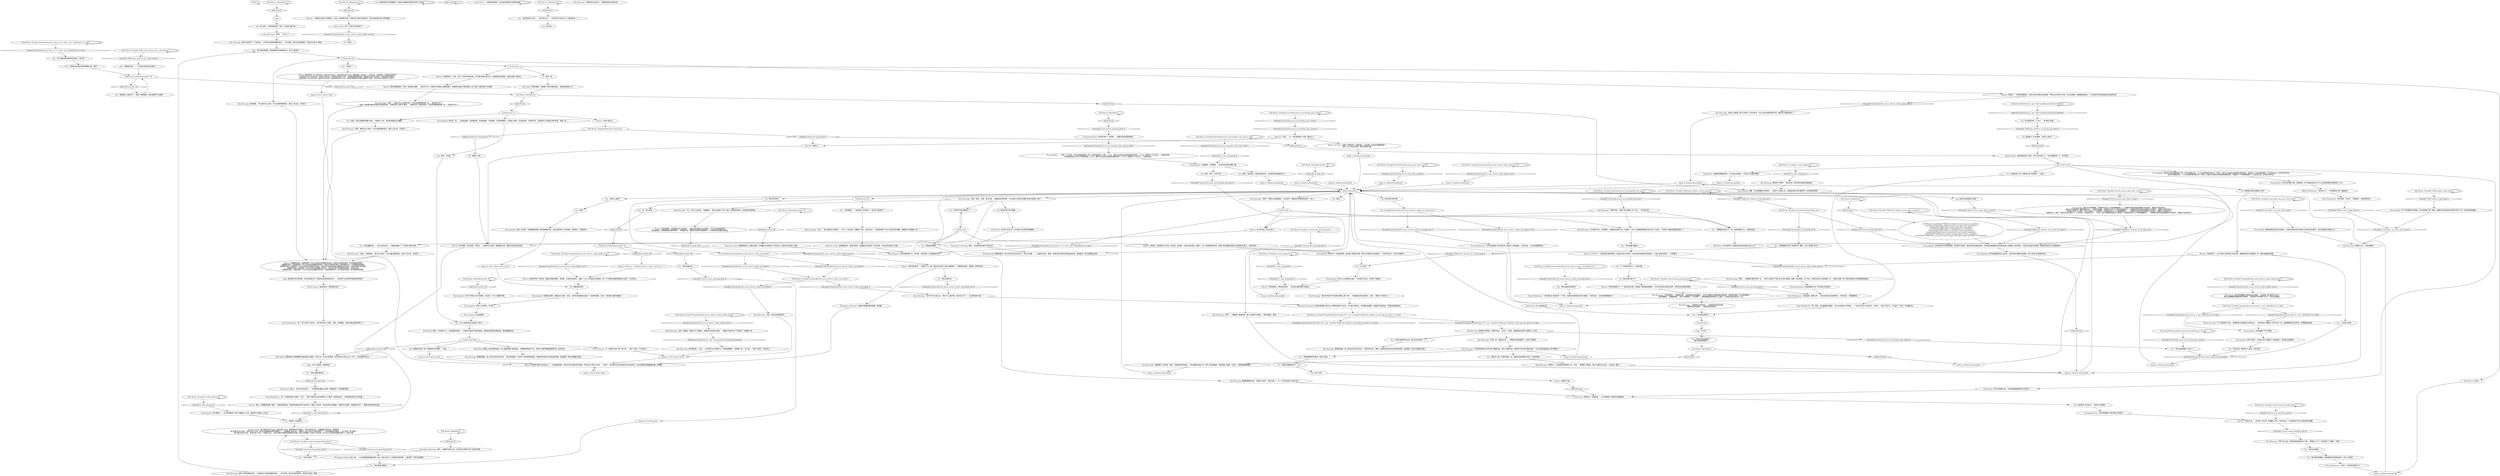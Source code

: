 # BOARDWALK / FELD MURAL
# 1. Observe the mural.
#2. Shivers White Check to see stairs, which then allows you to use the ladder to get to the roof.
# ==================================================
digraph G {
	  0 [label="START"];
	  1 [label="input"];
	  2 [label="Kim Kitsuragi: “某种工业废墟？我不认得这个公司的名字。R&D以前代表研究和开发…看起来已经废弃很久了。”"];
	  3 [label="Shivers: 虽然你*确定*自己成功了，一切还是很安静。没有冰冷的手拂过你的前额，芦苇丛也不再沙沙作响——风停了。你只能听见远处海浪拍打岸边的声音。站在你面前的废墟就像坟墓一样静谧。"];
	  4 [label="first failure hub"];
	  5 [label="Feld Mural: IsKimHere()"];
	  6 [label="IsKimHere()", shape=diamond];
	  7 [label="!(IsKimHere())", shape=diamond];
	  8 [label="You: 这么说吧：“我觉得她就在*下面*。在这栋大厦下面。”"];
	  9 [label="Feld Mural: Variable[\"boardwalk.feld_mural_main_hub_reached\"]"];
	  10 [label="Variable[\"boardwalk.feld_mural_main_hub_reached\"]", shape=diamond];
	  11 [label="!(Variable[\"boardwalk.feld_mural_main_hub_reached\"])", shape=diamond];
	  12 [label="Kim Kitsuragi: “好吧……”警督看了看海岸线，朝小木屋的方向看去。“等你准备好，警官。”"];
	  13 [label="Encyclopedia: 让我看看，让我看看……在你的知识索引里翻了翻……"];
	  14 [label="You: 这是不是说她就在*这里*？"];
	  15 [label="Jump to: [feldmuralmainhub]"];
	  16 [label="Feld Mural: 你看到昔日光辉耀眼的光景高耸在你面前。多年之后，标志已经脱落，但你仍然可以辨认出几个大字：“菲尔德电气R&D。”"];
	  17 [label="Feld Mural: 你想看清里面的情况，不过这边没有窗户。只有风儿冷漠的呼啸声。"];
	  18 [label="You: 她可能在*任何地方*，我该怎么找到她？"];
	  19 [label="Jump to: [feldmuralmainhub]"];
	  20 [label="Feld Mural: 昔日光辉耀眼的光景高耸在你面前，上面写着“菲尔德电气R&D”。\n昔日光鲜耀眼的壁画高耸在你面前，上面写着“菲尔德电气R&D：明日近在眼前。”"];
	  21 [label="Shivers: 为了什么？一首在微风中飘荡的歌？还是远处孩子的笑声？你走在城市街道和荒芜海岸上，它唯一能告诉你的——只有寒冷。"];
	  22 [label="Kim Kitsuragi: “当然，黑魔法。最强大的一类魔法。如果我们真有那么绝望——我建议不如弄点铲子开挖吧？”他微微一笑。"];
	  23 [label="Shivers: 为了什么？神明？神明非常、非常安静。太过安静。就连风好像都疲倦了…\n诚实一点。你正在祈祷。其实也没那么糟。"];
	  24 [label="You: 是的，海风同志。我会找到他们的。纯真革命和纯真康米主义！"];
	  25 [label="You: 好吧。不急着。"];
	  26 [label="You: 但是？"];
	  27 [label="Feld Mural: IsHourBetween(8, 19)"];
	  28 [label="IsHourBetween(8, 19)", shape=diamond];
	  29 [label="!(IsHourBetween(8, 19))", shape=diamond];
	  30 [label="Feld Mural: Variable[\"church.soona_greeting_done\"]"];
	  31 [label="Variable[\"church.soona_greeting_done\"]", shape=diamond];
	  32 [label="!(Variable[\"church.soona_greeting_done\"])", shape=diamond];
	  33 [label="Trant Heidelstam: “问问风或者是‘风中轻语’是一首瓦萨人的摇篮曲，”他评论到。“也许这样能帮到你？”"];
	  34 [label="Feld Mural: Variable[\"boardwalk.feld_mural_shivers_white_succeeded_two\"]"];
	  35 [label="Variable[\"boardwalk.feld_mural_shivers_white_succeeded_two\"]", shape=diamond];
	  36 [label="!(Variable[\"boardwalk.feld_mural_shivers_white_succeeded_two\"])", shape=diamond];
	  37 [label="Kim Kitsuragi: 他停下来考虑了一下你的话。“*问问风*听起来很像在表达——你不知道。我们应该继续搜寻。甚至可以孤注一掷些…”"];
	  38 [label="Untitled hub"];
	  39 [label="Kim Kitsuragi: “没错，”他耸耸肩。“我们怎么进去？门在大厦坍塌的那边…基本上可以说，已经没了。”"];
	  40 [label="Kim Kitsuragi: “很好，很好，没错。寒冷咒语…”他看起来有些怀疑。“所以基本上是你的*宿醉*告诉你说她在下面？”"];
	  41 [label="You: 为什么我感觉自己知道这个地方？"];
	  42 [label="Encyclopedia: 我们有，呃……无线电品牌，无线电犯罪，无线电喜剧，无线电剧，无线电物理学，无线电心理学，无线电丑闻，无线电节目，还有更多介于两者之间的东西，但是，呃……"];
	  43 [label="You: “我就是这种人？一个无用无线电豆知识源泉？”"];
	  44 [label="Encyclopedia: 陆地尽头？你和莉莉恩一起去看了那里的风景。露比不在废弃的无线电塔上，不在芦苇丛中，也不在木板道下。"];
	  45 [label="Jump to: [You: \"Where does it go?\"]"];
	  46 [label="Jump to: [feldmuralmainhub]"];
	  47 [label="You: “风没有让我等。”"];
	  48 [label="You: “谁说的？”"];
	  49 [label="You: “我在施展*黑魔法*。”"];
	  50 [label="Logic: 好主意！"];
	  51 [label="You: 出什么事了…"];
	  52 [label="Kim Kitsuragi: “我看不像。”他停下来仔细看了你一会儿。“也可能不是。”"];
	  53 [label="Encyclopedia: 还是一无所获。你的脑袋里装满了晦涩难懂的事实，但在这里没有一件有用的。别再闹了，赶紧走吧。"];
	  54 [label="Encyclopedia: 没有什么有用的。对不起。"];
	  55 [label="Shivers: 突然间，你周围的分子发出一声叹息，移动着，从高压流向低压。就像一个女人排空肺部的声音。她用气息包裹着你面前正在坍塌的石盒子，流淌在其中……"];
	  56 [label="You: “双胞胎确实听到了这里传来广播声，所以*有事情*发生了……”"];
	  57 [label="Feld Mural: CancelTask(\"TASK.find_children_of_the_big_sea_cancelled\");
CancelTask(\"TASK.find_children_of_the_sea_first_step_cancelled\");
CancelTask(\"TASK.talk_to_twins_with_kim_cancelled\");
CancelTask(\"TASK.talk_to_speedfreaks_fm_cancelled\");
CancelTask(\"TASK.return_to_ask_kids_where_cancelled\");
CancelTask(\"TASK.return_to_mural_for_new_check_cancelled\");
CancelTask(\"TASK.talk_to_washer_woman_about_radio_cancelled\");
CancelTask(\"TASK.talk_to_washer_woman_again_with_kim_radio_cancelled\")--[[ Variable[ ]]"];
	  58 [label="Kim Kitsuragi: 「看来明日没有到来。」他竖起短夹克的衣领。\n「看来明日没有到来。」他竖起夹克的衣领。"];
	  59 [label="Feld Mural: Variable[\"church.soona_greeting_done\"]"];
	  60 [label="Variable[\"church.soona_greeting_done\"]", shape=diamond];
	  61 [label="!(Variable[\"church.soona_greeting_done\"])", shape=diamond];
	  62 [label="Jump to: [first failure hub]"];
	  63 [label="Feld Mural: Variable[\"coast.morell_greeting_done\"]"];
	  64 [label="Variable[\"coast.morell_greeting_done\"]", shape=diamond];
	  65 [label="!(Variable[\"coast.morell_greeting_done\"])", shape=diamond];
	  66 [label="Kim Kitsuragi: 警督看着颤抖的你，突然担心起来。“我们该走了。在一个地方站得太久会变冷的。”"];
	  67 [label="Shivers: 穿过坍塌的屋顶，流向一段混凝土楼梯——前往地下室，扫清灰扑扑楼梯上遗留的脚印。接着是木板道下面的海滩，进入风洞…最后变成一阵耳语。"];
	  68 [label="Jump to: [feldmuralmainhub]"];
	  69 [label="Shivers: 一阵微风从你身上吹拂而过，宛如一声安静的叹息。凉爽的空气越过你的身体。它把大海的盐分带入你的肺部。"];
	  70 [label="Kim Kitsuragi: “警官？”警督认真地看着你。“你还好吗？看起来你好像突然走神了一会儿。”"];
	  71 [label="You: 利用你的知识来搞懂是什么原因让双胞胎在脑海中听到了无线电。"];
	  72 [label="You: Variable[\"boardwalk.mural_encycloedia_pass_check\"]"];
	  73 [label="Variable[\"boardwalk.mural_encycloedia_pass_check\"]", shape=diamond];
	  74 [label="!(Variable[\"boardwalk.mural_encycloedia_pass_check\"])", shape=diamond];
	  75 [label="You: “可以晚点再查吗？”"];
	  76 [label="Jump to: [Untitled hub]"];
	  77 [label="Conceptualization: 也许是很谨慎？她可能在寻找庇护…"];
	  78 [label="Shivers: 能有多难？有人告诉过你，她在村子的北边，而且这地方是个半岛。看看周围。西边有人，正在说话。会是谁呢，你竖起耳朵想到？\n能有多难？有人告诉过你，她在村子的北边，而且这地方是个半岛。西边是神秘动物学家，帮助他们也许可以给你一个摸清地形的理由。\n能有多难？有人告诉过你，她在村子的北边，而且这地方是个半岛。你在检查陷阱的时候已经摸清了这里。所以你已经*知道*这个地方了。"];
	  79 [label="Feld Mural: IsKimHere()"];
	  80 [label="IsKimHere()", shape=diamond];
	  81 [label="!(IsKimHere())", shape=diamond];
	  82 [label="Feld Mural: IsHourBetween(8, 19)"];
	  83 [label="IsHourBetween(8, 19)", shape=diamond];
	  84 [label="!(IsHourBetween(8, 19))", shape=diamond];
	  85 [label="Kim Kitsuragi: 他停下来思考着你的话。“*问瑞瓦肖*听起来很像在表达——你不知道。我们应该继续搜寻。甚至可以孤注一掷些…”"];
	  86 [label="Trant Heidelstam: “阅读血迹，献祭公鸡——现在在瑞瓦肖还是很常见，”他评论到。“希望能帮你。”"];
	  87 [label="Kim Kitsuragi: “总之——我们就按老方法来吧：一个区一个区的来。走遍整个半岛，询问当地人，先去那些我们*可以*进去的地方看看。就像在村子里做的一样。”"];
	  88 [label="Kim Kitsuragi: “我们*怎么做*？我真的希望她就在村子里…”警督叹了口气，然后稳定了下情绪：“好吧。”"];
	  89 [label="Conceptualization: 或者是精神上的？她可能在寻找庇护…"];
	  90 [label="Shivers: 走过海岸，旧木板道，芦苇丛……你随时可以回来，继续跟风对话。看看它会把你带向何处。"];
	  91 [label="Shivers: 风匆匆离去，把你留在原地——菲尔德大厦的腐烂木板道上。"];
	  92 [label="Untitled hub (11)"];
	  93 [label="Kim Kitsuragi: 警督清了清嗓子。“我们走吧。我觉得没必要在这傻站着。”"];
	  94 [label="Feld Mural: Variable[\"boardwalk.mural_encyclopedia_ulan_said_in_fail\"]"];
	  95 [label="Variable[\"boardwalk.mural_encyclopedia_ulan_said_in_fail\"]", shape=diamond];
	  96 [label="!(Variable[\"boardwalk.mural_encyclopedia_ulan_said_in_fail\"])", shape=diamond];
	  97 [label="Feld Mural: Variable[\"tc.feld_electrical\"]"];
	  98 [label="Variable[\"tc.feld_electrical\"]", shape=diamond];
	  99 [label="!(Variable[\"tc.feld_electrical\"])", shape=diamond];
	  100 [label="Savoir Faire: 一场冒险等待着你！地点就在被风吹过的城市海岸。"];
	  101 [label="Endurance: 穿厚实点，武装起来——这次的搜查一定是阴冷而潮湿的。"];
	  102 [label="Jump to: [feldmuralmainhub]"];
	  103 [label="Feld Mural: 它没有。"];
	  104 [label="You: “明日近在眼前…”"];
	  105 [label="Kim Kitsuragi: “她*可能*在村子北边，这地方是个半岛。我想西边应该住着人，我们应该去问问…”他看着自己的右边，竖起耳朵。\n“她*可能*在村子北边，这地方是个半岛。我们已经跟神秘动物学家聊过了…”他看着自己的右边。“跟他们一起工作也许为我们提供了一个到处搜查的好理由——给了我们一些*结构*…”\n“她*可能*在村子北边，这地方是个半岛。”他看向北边。“在进行野外*神秘动物狩猎*的时候，我们已经搜查了大部分户外区域，所以至少对这里的地理还是有了一定的了解。”"];
	  106 [label="Kim Kitsuragi: 他耸耸肩。“所以我们怎么进去？门在大厦坍塌的那边…基本上可以说，已经没了。”"];
	  107 [label="You: “我只是在想事情，我想事情的时候就是这样。没什么奇怪的。”"];
	  108 [label="Kim Kitsuragi: 他环顾四周。“比如——也许我们可以弄把铲子，然后挖掘看看？”他微微一笑。“别介意——想开个玩笑，不过失败了。”"];
	  109 [label="Esprit de Corps: 曷城警督站在一面镜子面前，修理着自己的橙色飞行员夹克。你应该问问他这个问题。"];
	  110 [label="Feld Mural: IsKimHere()"];
	  111 [label="IsKimHere()", shape=diamond];
	  112 [label="!(IsKimHere())", shape=diamond];
	  113 [label="Encyclopedia: 你对ULAN频率知之甚少，只知道它们存在。也许吧？很难说。"];
	  114 [label="Encyclopedia: 你知道露比*不在*那里。"];
	  115 [label="Jump to: [feldmuralmainhub]"];
	  116 [label="Feld Mural: IsHourBetween(8, 19)"];
	  117 [label="IsHourBetween(8, 19)", shape=diamond];
	  118 [label="!(IsHourBetween(8, 19))", shape=diamond];
	  119 [label="You: “我只是在想事情，我想事情的时候就是这样。没什么奇怪的。”"];
	  120 [label="Feld Mural: IsKimHere()"];
	  121 [label="IsKimHere()", shape=diamond];
	  122 [label="!(IsKimHere())", shape=diamond];
	  123 [label="Kim Kitsuragi: “因为我*希望*你不是真打算爬上那个梯子…”他指着标志旁边的梯子，说到：“那样太*不安全*了。”"];
	  124 [label="You: [离开。]"];
	  125 [label="Feld Mural: Variable[\"boardwalk.feld_mural_shivers_white_failed_once\"]"];
	  126 [label="Variable[\"boardwalk.feld_mural_shivers_white_failed_once\"]", shape=diamond];
	  127 [label="!(Variable[\"boardwalk.feld_mural_shivers_white_failed_once\"])", shape=diamond];
	  128 [label="You: 朝你的双手哈气取暖。"];
	  129 [label="You: “我把这个叫做直觉。”"];
	  130 [label="Inland Empire: 风中好像有着什么。有时候，前进的唯一办法就是先失败。"];
	  131 [label="Jump to: [feldmuralmainhub]"];
	  132 [label="Feld Mural: IsKimHere()"];
	  133 [label="IsKimHere()", shape=diamond];
	  134 [label="!(IsKimHere())", shape=diamond];
	  135 [label="You: 什么东西？"];
	  136 [label="Feld Mural: Variable[\"coast.idiot_teq_story_end_reach\"]"];
	  137 [label="Variable[\"coast.idiot_teq_story_end_reach\"]", shape=diamond];
	  138 [label="!(Variable[\"coast.idiot_teq_story_end_reach\"])", shape=diamond];
	  139 [label="Feld Mural: Variable[\"church.church_open_door_w_key\"]"];
	  140 [label="Variable[\"church.church_open_door_w_key\"]", shape=diamond];
	  141 [label="!(Variable[\"church.church_open_door_w_key\"])", shape=diamond];
	  142 [label="Encyclopedia: 如果她在海岸，她就会在*这里*。而且，这附近的双胞胎也发生了一些奇怪的事。又是一个被你纳入囊中的事实！"];
	  143 [label="Feld Mural: 文字在你面前升起，古老的纸箱被海岸的空气弄湿了。"];
	  144 [label="You: （转向警督。）“她可能在*任何地方*，我们怎么找到她？”"];
	  145 [label="You: “标志旁边有个梯子。”（用手指过去。）“也许我们可以爬上去？从屋顶进去？”"];
	  146 [label="Kim Kitsuragi: “也许我们可以，你知道的…”顺着他手指的方向，你看到一个男人正指着那栋建筑对自己的儿子说话。“问问那个指着这栋建筑的男人？”"];
	  147 [label="You: “我想我需要和村里的一些孩子谈谈。”"];
	  148 [label="You: “现在这是调查的一部分了。”"];
	  149 [label="Feld Mural: Variable[\"boardwalk.mural_encycloedia_pass_check\"]"];
	  150 [label="Variable[\"boardwalk.mural_encycloedia_pass_check\"]", shape=diamond];
	  151 [label="!(Variable[\"boardwalk.mural_encycloedia_pass_check\"])", shape=diamond];
	  152 [label="Encyclopedia: 你对无线电很了解。足够知道：你不知道这些孩子为什么会在脑海里听到狂飙怪人.FM。"];
	  153 [label="You: 所以我是对的！ULAN——她*就在*这里!"];
	  154 [label="Esprit de Corps: 曷城警督站在一面镜子面前，修理着自己的黑色飞行员夹克。你应该问问他这个问题。"];
	  155 [label="Jump to: [first failure hub]"];
	  156 [label="Jump to: [feldmuralmainhub]"];
	  157 [label="Logic: 为什么单挑这一栋建筑呢？"];
	  158 [label="Perception (Sight): 很久以前，一个标语曾经跟线圈纠缠在一起。现在只剩下几个脱落字母的阴影。上面写着：‘明日近在眼前’。"];
	  159 [label="Perception (Hearing): 确实。从警督手指的方向，你听到似乎是两个男人争执的声音。"];
	  160 [label="Kim Kitsuragi: “什么？我什么也没说。”他看着你。“我们在这做什么呢？我们一直回到这里来，你的表现也很奇怪。”"];
	  161 [label="You: “是的。我可以跟我的宿醉*说话*，字面意义上的。情况真的就有这么糟糕。”"];
	  162 [label="You: “那我就什么都没有了。我是个狗屎警探。我应该爬回下水道里。”"];
	  163 [label="Mikael Heidelstam: “他在说什么？”小男孩看向父亲，皱着眉头。"];
	  164 [label="Encyclopedia: 这样的知识不仅晦涩难懂，而且是不可知的。像这种危险的理论事实，很可能受到联盟的《统治条款》第十四章第7C款的保护。专家也许能自己弄清楚，但像你这样的门外汉就别想了。"];
	  165 [label="Untitled hub"];
	  166 [label="Kim Kitsuragi: 警督耸耸肩，身上的尼龙夹克也在抖动。“我也不知道……。这是你的决定，警探。如果你现在放弃无线电这条线索，就准备好一辈子后悔着过活吧。”"];
	  167 [label="Shivers: 然后是教堂。你看着高耸入云的钟楼——藏在这里好像有点太显眼了，不过也许她很鲁莽呢？\n然后是教堂。你看着直插云霄的钟楼——你看着东边，想起自己好像已经搜查过了，但是没有找到露比的踪迹。"];
	  168 [label="Untitled hub (03)"];
	  169 [label="Kim Kitsuragi: “当然。我们应该继续搜寻。”"];
	  170 [label="Feld Mural: Variable[\"boardwalk.feld_mural_shivers_white_failed_once\"]"];
	  171 [label="Variable[\"boardwalk.feld_mural_shivers_white_failed_once\"]", shape=diamond];
	  172 [label="!(Variable[\"boardwalk.feld_mural_shivers_white_failed_once\"])", shape=diamond];
	  173 [label="Perception (Hearing): 你面前的废墟安静的就像一座坟墓。"];
	  174 [label="You: 摆脱这种感觉。"];
	  175 [label="You: 它是通向哪里的？"];
	  176 [label="You: “风告诉我的。”"];
	  177 [label="Kim Kitsuragi: “然后是教堂。”他看着钟楼。“如果我是凶杀案嫌疑人，肯定不会藏在这里最显眼的建筑里，但是谁知道呢？也许她很鲁莽…”\n“然后是教堂。”他看着钟楼。“我们已经搜查过，可以排除了。我知道看起来好像没什么进展，不过排除也是向前迈了一步。”"];
	  178 [label="Inland Empire: 就好像是其他人说的。在你之外的某个人。在你周围的某个人。但不是你。"];
	  179 [label="Feld Mural: 早已废弃的工业建筑沉默无语地耸立在你上空。"];
	  180 [label="Kim Kitsuragi: “好吧。那，我相信以后……”警督的话音慢慢停下。他捏了捏鼻梁。"];
	  181 [label="You: “你只是想调到你最喜欢的电台，是不是？”"];
	  182 [label="IsHardcoreModeActive()  and  WasGameBeatenInHardcoreMode()"];
	  183 [label="IsHardcoreModeActive()  and  WasGameBeatenInHardcoreMode()", shape=diamond];
	  184 [label="!(IsHardcoreModeActive()  and  WasGameBeatenInHardcoreMode())", shape=diamond];
	  185 [label="Kim Kitsuragi: “万一她真的在地下呢？别介意——想开个玩笑，不过失败了。”"];
	  186 [label="You: “我在试着询问瑞瓦肖”"];
	  187 [label="Jump to: [Shivers: \"Suddenly there's a sigh, carried on...\"]"];
	  188 [label="Feld Mural: 风儿在窃窃私语。"];
	  189 [label="Shivers: 倾听风的声音——但是听*什么*呢？露比的口哨声？篝火的噼啪声？一些飘忽的低语，或者是一声狗的吠叫…"];
	  190 [label="Feld Mural: Variable[\"boardwalk.feld_mural_shivers_white_failed_twice\"]"];
	  191 [label="Variable[\"boardwalk.feld_mural_shivers_white_failed_twice\"]", shape=diamond];
	  192 [label="!(Variable[\"boardwalk.feld_mural_shivers_white_failed_twice\"])", shape=diamond];
	  193 [label="Untitled hub (02)"];
	  194 [label="You: “她有可能在里面吗？”\n“露比可能在里面吗？”"];
	  195 [label="Jump to: [feldmuralmainhub]"];
	  196 [label="Shivers: 孩子的自由，孩子的正义。"];
	  197 [label="You: “风告诉我，要和孩子们说话。我们走吧。”"];
	  198 [label="Feld Mural: Variable[\"TASK.meet_lilienne_for_a_date_done\"]"];
	  199 [label="Variable[\"TASK.meet_lilienne_for_a_date_done\"]", shape=diamond];
	  200 [label="!(Variable[\"TASK.meet_lilienne_for_a_date_done\"])", shape=diamond];
	  201 [label="Kim Kitsuragi: “没错……但我们怎么才能进去呢？门在这栋楼倒塌的那一边……基本进不去了。”\n“没错。而且露比确实有使用无线电的经验，从她的货车上就可以看出……但我们怎么才能进去呢？门在这栋楼倒塌的那一边……基本进不去了。”"];
	  202 [label="Feld Mural: Variable[\"TASK.find_children_of_the_big_sea_done\"]"];
	  203 [label="Variable[\"TASK.find_children_of_the_big_sea_done\"]", shape=diamond];
	  204 [label="!(Variable[\"TASK.find_children_of_the_big_sea_done\"])", shape=diamond];
	  205 [label="Encyclopedia: 这*还*不是板上钉钉的事实。但这是一个令人信服的怀疑。"];
	  206 [label="Trant Heidelstam: “她？”男人听到了你的话。“我不明白你什么意思，但是…在我看来，这栋大厦已经废弃很久了。”"];
	  207 [label="Jump to: [first failure hub]"];
	  208 [label="Shivers: 首先，你需要倾听整个海岸，了解这里的居民。然后搜寻那些你进不去的地方：碉堡，雨水管，还有这里的这栋建筑。你随时可以回来，继续跟风对话——看看它会把你带向何处。"];
	  209 [label="Untitled hub (03)"];
	  210 [label="Shivers: 你感觉到过，之前，在马丁内斯下雨的时候，你*感觉*到雨水的冰冷。这种感觉还持续着。从那之后就一直存在。"];
	  211 [label="You: [转过身。]"];
	  212 [label="Kim Kitsuragi: “也许*你*可以爬上去。*我们*什么都不爬。我已经43岁了——还打算活到70呢。”"];
	  213 [label="Feld Mural: Variable[\"boardwalk.feld_mural_shivers_white_failed_thrice\"]"];
	  214 [label="Variable[\"boardwalk.feld_mural_shivers_white_failed_thrice\"]", shape=diamond];
	  215 [label="!(Variable[\"boardwalk.feld_mural_shivers_white_failed_thrice\"])", shape=diamond];
	  216 [label="Feld Mural: IsKimHere()"];
	  217 [label="IsKimHere()", shape=diamond];
	  218 [label="!(IsKimHere())", shape=diamond];
	  219 [label="You: 那是什么鬼？"];
	  220 [label="Rhetoric: 大海……大C？那只能说明一件事：康米主义。"];
	  221 [label="Feld Mural: Variable[\"boardwalk.mural_encyclopedia_fail_once\"]"];
	  222 [label="Variable[\"boardwalk.mural_encyclopedia_fail_once\"]", shape=diamond];
	  223 [label="!(Variable[\"boardwalk.mural_encyclopedia_fail_once\"])", shape=diamond];
	  224 [label="Encyclopedia: 在全速搜索！"];
	  225 [label="Feld Mural: Variable[\"tc.ulan_frequency\"]"];
	  226 [label="Variable[\"tc.ulan_frequency\"]", shape=diamond];
	  227 [label="!(Variable[\"tc.ulan_frequency\"])", shape=diamond];
	  228 [label="You: 我知道ULAN的频率。这有什么用吗？"];
	  229 [label="Feld Mural: Variable[\"TASK.find_children_of_the_big_sea\"]"];
	  230 [label="Variable[\"TASK.find_children_of_the_big_sea\"]", shape=diamond];
	  231 [label="!(Variable[\"TASK.find_children_of_the_big_sea\"])", shape=diamond];
	  232 [label="Feld Mural: Variable[\"tc.ulan_frequency\"]"];
	  233 [label="Variable[\"tc.ulan_frequency\"]", shape=diamond];
	  234 [label="!(Variable[\"tc.ulan_frequency\"])", shape=diamond];
	  235 [label="Encyclopedia: 虽然你可能没遍查海岸一带，但你可能是对的。ULAN的频率很可能与这一切有关。露比对先进的无线电理论颇有研究。狂飙怪人.FM的事情就是一个无线电之谜。这可能不是巧合。\n而且你可能是对的。ULAN的频率很可能与这一切有关。露比对先进的无线电理论颇有研究。狂飙怪人.FM的事情就是一个无线电之谜。这可能不是巧合。"];
	  236 [label="You: 如果那也失败了呢？如果我找不到她呢？（总结。）"];
	  237 [label="You: “我在试着问风。”"];
	  238 [label="Trant Heidelstam: “啊，是的，他们最著名的箴言！”男人在你身后大声呼喊。“一个技术乐观主义的好例子，来自于…”他说了些什么，不过起了一阵风，你没能听见。"];
	  239 [label="Kim Kitsuragi: “然后——如果我们真的不顾一切——那可以去我们*不能*进入的地方看看。碉堡，雨水管道，这个地方。我肯定应该不会走到那一步。”他回头张望，那个黑红色的盒子在深渊旁摇摇欲坠。"];
	  240 [label="Shivers: 突然间，一切变得安静起来。没有冰冷的手拂过你的前额，芦苇丛也不再沙沙作响。风正在停歇，或者躲到角落去了？你只能听见远处海浪拍打岸边的声音。"];
	  241 [label="You: “我在试着问瑞瓦肖”"];
	  242 [label="Jump to: [feldmuralmainhub]"];
	  243 [label="Feld Mural: Variable[\"boardwalk.mural_look_in\"] == false  and  IsKimHere() == false"];
	  244 [label="Variable[\"boardwalk.mural_look_in\"] == false  and  IsKimHere() == false", shape=diamond];
	  245 [label="!(Variable[\"boardwalk.mural_look_in\"] == false  and  IsKimHere() == false)", shape=diamond];
	  246 [label="You: “我是不是癫痫发作了，金？”"];
	  247 [label="Kim Kitsuragi: 警督点点头。“等你准备好。”"];
	  248 [label="Feld Mural: Variable[\"TASK.inspect_traps_done\"]"];
	  249 [label="Variable[\"TASK.inspect_traps_done\"]", shape=diamond];
	  250 [label="!(Variable[\"TASK.inspect_traps_done\"])", shape=diamond];
	  251 [label="Half Light: 审视的眼神，他就像个他妈的脑科医生。他到底知道些什么？"];
	  252 [label="Feld Mural: 壁画上方是坍塌的屋顶，墙上破碎的窗户摇摇欲坠，好像随时都会掉下来。海风在大厦的残骸里窸窣作响，哀声叹息。"];
	  253 [label="You: “我在施展*黑魔法*。”"];
	  254 [label="Untitled hub"];
	  255 [label="You: “我在试着问风。”"];
	  256 [label="You: 我在这里*做什么*？"];
	  257 [label="Shivers: *没有别的了。*这个想法让你的骨头开始打颤，像那些废弃的大楼骨架一样，随时准备崩溃坍塌。"];
	  258 [label="Shivers: 试着跟风说话，或者是城市？你以为会发生的事都没有发生，现在你只是站在原地，双手垂落身体两侧。\n试着跟风说话，或者是城市？你以为会发生的事都没有发生，现在你只是站在原地，身处黑暗之中。双手垂落身体两侧。\n试着跟风说话？还是城市？你以为会发生的事都不会发生，现在你不过是呆呆站在清晨苍白的光芒中。双手垂放在身体两侧。\n试着跟风说话？还是城市？你以为会发生的事都不会发生，现在你只是双手垂落身体两侧，呆呆站立着。\n试着跟风说话，或者是城市？你以为会发生的事都没有发生，现在是黄昏时分，你只是站在原地。双手垂落身体两侧。"];
	  259 [label="Savoir Faire: 终于，我发光的时刻到了！"];
	  260 [label="Shivers: 去找大海之子。"];
	  261 [label="You: “无线电正在谋杀该死的警察之星。来吧！”"];
	  262 [label="Kim Kitsuragi: 警督耸耸肩，身上的尼龙夹克也在抖动。“我只是观察到，你还有一条线索想要追查。如果你现在放弃无线电这条线索，就准备好一辈子后悔着过活吧。”"];
	  263 [label="Conceptualization: 菲尔德*电气*。真讽刺——看看这些黑漆漆的房间…"];
	  264 [label="Perception (Hearing): 确实。从这里往西大概70米的地方。"];
	  265 [label="Jump to: [feldmuralmainhub]"];
	  266 [label="Trant Heidelstam: “呃…”你身后的男人犹豫了一会儿。“我在*试着*向米克尔解释为什么警官一直回到这里——然后我发现自己也不知道。”"];
	  267 [label="Jump to: [feldmuralmainhub]"];
	  268 [label="Feld Mural: IsHourBetween(8, 19)"];
	  269 [label="IsHourBetween(8, 19)", shape=diamond];
	  270 [label="!(IsHourBetween(8, 19))", shape=diamond];
	  271 [label="You: 我到底打算在这里做什么啊？"];
	  272 [label="You: “别的地方我们都看过了。”"];
	  273 [label="Kim Kitsuragi: “那里面吗？有可能。或者…”警督指向你的身后。“她可能藏在那边几乎一模一样的废墟里，或者是那个船屋。又或许，在那座塔型教堂里…”"];
	  274 [label="You: “我需要去找孩子们，金。纯真的康米主义。纯真的自由。”"];
	  275 [label="Feld Mural: IsKimHere()"];
	  276 [label="IsKimHere()", shape=diamond];
	  277 [label="!(IsKimHere())", shape=diamond];
	  278 [label="Logic: 跟*城市对话*这件事，你之前也做过吗？这是你的秘密保留项目吗——当你想不出主意的时候就用这种诡计？"];
	  279 [label="Jump to: [feldmuralmainhub]"];
	  280 [label="You: 靠近一些。"];
	  281 [label="Kim Kitsuragi: “看来明日没有到来。”警督竖起短夹克的衣领。"];
	  282 [label="Shivers: *你在这里做什么？*一想到这些词语，你就被一股恶寒团团围住。它们在你的骨头里发出回声，突然间有点诡异的感觉。"];
	  283 [label="Feld Mural: Variable[\"boardwalk.feld_mural_shivers_white_succeeded\"]"];
	  284 [label="Variable[\"boardwalk.feld_mural_shivers_white_succeeded\"]", shape=diamond];
	  285 [label="!(Variable[\"boardwalk.feld_mural_shivers_white_succeeded\"])", shape=diamond];
	  286 [label="Feld Mural: 确实。不知道为什么，你知道就在那里。一片被掠夺者破坏的城市废墟，那里曾经被用来消费金钱，散发温暖和光芒。"];
	  287 [label="Jump to: [feldmuralmainhub]"];
	  288 [label="You: 好，我明白了。"];
	  289 [label="Untitled hub"];
	  290 [label="Encyclopedia: 她不在渔村，也没和子弹一起藏在小木屋地板下，那她会在哪里呢？"];
	  291 [label="Kim Kitsuragi: “你的意思是我们应该*现在*就要去做，是吗？警督问道，他惯常平淡的语气略有动摇。”可以在谋杀案调查*之后*再做吗？“"];
	  292 [label="Encyclopedia: ……好吧，平心而论，你还没有遍查海岸一带。但你知道最后一件事：ULAN。露比对先进的无线电理论颇有研究。ULAN，狂飙怪人.FM之谜——可能有关联。\n而你确实知道一件关于无线电的事: ULAN。露比对先进的无线电理论颇有研究。ULAN，狂飙怪人.FM之谜——可能有关联。"];
	  293 [label="Kim Kitsuragi: 警督看了看海边，朝渔村走去。“还有一个问题，双胞胎是如何调入狂飙怪人.FM的……”"];
	  294 [label="Encyclopedia: 菲尔德电气——你只知道那是一家生产墨盒的小公司。看起来它也曾经…壮大过。"];
	  295 [label="feldmuralmainhub"];
	  296 [label="Feld Mural: Variable[\"coast.morell_greeting_done\"]"];
	  297 [label="Variable[\"coast.morell_greeting_done\"]", shape=diamond];
	  298 [label="!(Variable[\"coast.morell_greeting_done\"])", shape=diamond];
	  299 [label="Jump to: [feldmuralmainhub]"];
	  300 [label="Jump to: [first failure hub]"];
	  301 [label="You: 倾听风的声音。"];
	  302 [label="You: Variable[\"boardwalk.feld_mural_shivers_white_succeeded\"]"];
	  303 [label="Variable[\"boardwalk.feld_mural_shivers_white_succeeded\"]", shape=diamond];
	  304 [label="!(Variable[\"boardwalk.feld_mural_shivers_white_succeeded\"])", shape=diamond];
	  305 [label="Kim Kitsuragi: “好吧——为什么？”"];
	  306 [label="Shivers: 突然间传来一声叹息，卷起你周身的微粒，移动着，从高压流向低压。就像一个女人在清空自己的肺部。她一口气卷起你面前坍塌的石头盒子，从中流过…"];
	  307 [label="Jump to: [feldmuralmainhub]"];
	  308 [label="You: 来吧，快点，时间不等人！"];
	  309 [label="Encyclopedia: 你不知道事情是怎么发生的。但你的知识储备非常渊博，其中*肯定*有关键的东西。"];
	  310 [label="Encyclopedia: 露比也不在教堂里。尽管庇护法在几十年前就被废除了，一些罪犯仍然在神圣的建筑中寻求庇护。但露比不是这样的人。\n露比也不在教堂里。蟹男蒂亚戈在——但他不是露比。尽管庇护法在几十年前就被废除了，一些罪犯仍然在神圣的建筑中寻求庇护。但露比不是这样的人。\n你甚至已经进入了教堂，见到了蒂亚戈，还有苏娜。尽管庇护法在几十年前就被废除了，一些罪犯仍然在神圣的建筑中寻求庇护。但露比不是这样的人。\n你甚至进入了教会，帮助派对狂们建立了一个夜总会，并且偷听到了……好吧，我们不需要考虑这些。重点是：尽管庇护法在几十年前就被废除了，一些罪犯仍然在神圣的建筑中寻求庇护。但露比不是这样的人。"];
	  311 [label="You: “在我们继续前进之前，我们应该先调查一下。”"];
	  312 [label="Inland Empire: 某种祈祷文？献给瑞瓦肖的。"];
	  313 [label="Shivers: 不管怎么说——你打算一步步来。走遍整个半岛，询问当地人，先去那些你*可以*进去的地方看看。"];
	  314 [label="Feld Mural: 没有人。你又在自言自语了——字母慢慢从壁画上剥落，好像组成了一张恶毒的笑脸。"];
	  315 [label="Trant Heidelstam: “‘询问瑞瓦肖’是战时的一个节目，是康米党用来解决民生问题的，”他评论到。“也许这样能帮到你？”"];
	  316 [label="Trant Heidelstam: “当然了。我没有在暗示什么。”"];
	  317 [label="Physical Instrument: 肯定有使用蛮力的办法。攀爬听起来不太安全。不过蛮力很安全。在周围到处看看，如果梯子失败的话，找些其他的突破点。"];
	  318 [label="You: “呃，我不知道…”"];
	  319 [label="You: “自从我醒过来——也许之前也有过——我就好像被人下了奇怪的*寒冷咒语*。”"];
	  320 [label="Feld Mural: IsKimHere()"];
	  321 [label="IsKimHere()", shape=diamond];
	  322 [label="!(IsKimHere())", shape=diamond];
	  323 [label="Shivers: 她就在下面。"];
	  324 [label="Kim Kitsuragi: “好吧。那我们怎么进去？门在大厦坍塌的那边…基本上可以说，已经没了。”"];
	  325 [label="Trant Heidelstam: “我不确定，米克尔。”他看着你，仿佛在做评估。"];
	  326 [label="Encyclopedia: 那群酒鬼也没有说见过露比。白痴厄运漩涡详尽地描述了最近发生的事件，但从未提到见过露比本人。"];
	  327 [label="Feld Mural: Variable[\"boardwalk.NewVariable_05\"]"];
	  328 [label="Variable[\"boardwalk.NewVariable_05\"]", shape=diamond];
	  329 [label="!(Variable[\"boardwalk.NewVariable_05\"])", shape=diamond];
	  330 [label="Feld Mural: Variable[\"boardwalk.NewVariable_05\"]  and  Variable[\"TASK.find_children_of_the_big_sea_done\"] == false"];
	  331 [label="Variable[\"boardwalk.NewVariable_05\"]  and  Variable[\"TASK.find_children_of_the_big_sea_done\"] == false", shape=diamond];
	  332 [label="!(Variable[\"boardwalk.NewVariable_05\"]  and  Variable[\"TASK.find_children_of_the_big_sea_done\"] == false)", shape=diamond];
	  333 [label="Kim Kitsuragi: 警督耸耸肩，身上的尼龙夹克也在抖动。“这是你的决定，警探。如果你现在放弃无线电这条线索，就准备好一辈子后悔着过活吧。”"];
	  334 [label="Feld Mural: 也许是个好主意。对手指哈气也没有变得很暖和…"];
	  335 [label="You: 再次倾听风的声音。"];
	  336 [label="You: Variable[\"boardwalk.feld_mural_shivers_white_succeeded_two\"]"];
	  337 [label="Variable[\"boardwalk.feld_mural_shivers_white_succeeded_two\"]", shape=diamond];
	  338 [label="!(Variable[\"boardwalk.feld_mural_shivers_white_succeeded_two\"])", shape=diamond];
	  339 [label="You: “如果失败了呢？如果我们找不到她呢？”（总结。）"];
	  340 [label="You: 不。还有些别的什么。就在风里。"];
	  341 [label="You: [离开。]"];
	  342 [label="You: “这是什么建筑？”"];
	  343 [label="Feld Mural: Variable[\"boardwalk.mural_look_in\"]  and  IsKimHere() == false"];
	  344 [label="Variable[\"boardwalk.mural_look_in\"]  and  IsKimHere() == false", shape=diamond];
	  345 [label="!(Variable[\"boardwalk.mural_look_in\"]  and  IsKimHere() == false)", shape=diamond];
	  346 [label="Esprit de Corps: 马丁内斯的某个地方，曷城警督正在翻阅自己的笔记本…一阵突然的气流翻动了他手中的一页。如果需要倾听风的声音，你需要他在身边。"];
	  347 [label="Feld Mural: IsHighestPolitical(\"communist\")"];
	  348 [label="IsHighestPolitical(\"communist\")", shape=diamond];
	  349 [label="!(IsHighestPolitical(\"communist\"))", shape=diamond];
	  350 [label="You: “康米主义是一宗谋杀调查，金。要查出来谁的靴尖杀死了人类的灵魂。”"];
	  351 [label="Feld Mural: IsHourBetween(8, 19)"];
	  352 [label="IsHourBetween(8, 19)", shape=diamond];
	  353 [label="!(IsHourBetween(8, 19))", shape=diamond];
	  354 [label="Encyclopedia: 抱歉！你只是需要时间来回忆。一定有什么用得上的。去做海边做点别的事情吧。这可能会有帮助。"];
	  355 [label="Encyclopedia: 未了寻找莫雷尔的陷阱，你已经找遍了整个海岸。就像你没有找到伊苏林迪竹节虫一样，你也没有找到露比。"];
	  356 [label="Kim Kitsuragi: “我明白了，政治理论指导警务工作。好吧。” 警督看了看海边，朝小木屋的方向走去。“你先请，警官。”"];
	  0 -> 0
	  1 -> 8
	  2 -> 287
	  3 -> 300
	  4 -> 235
	  4 -> 143
	  4 -> 271
	  4 -> 17
	  4 -> 339
	  5 -> 5
	  5 -> 6
	  6 -> 65
	  7 -> 101
	  8 -> 305
	  9 -> 9
	  9 -> 10
	  10 -> 19
	  11 -> 15
	  12 -> 307
	  13 -> 24
	  13 -> 308
	  14 -> 141
	  15 -> 295
	  16 -> 157
	  17 -> 242
	  18 -> 77
	  19 -> 295
	  20 -> 343
	  21 -> 340
	  21 -> 127
	  22 -> 184
	  23 -> 279
	  24 -> 195
	  25 -> 41
	  26 -> 53
	  27 -> 27
	  27 -> 28
	  28 -> 109
	  29 -> 215
	  30 -> 30
	  30 -> 31
	  31 -> 313
	  32 -> 76
	  33 -> 102
	  34 -> 34
	  34 -> 35
	  35 -> 186
	  36 -> 212
	  37 -> 107
	  38 -> 272
	  38 -> 175
	  38 -> 319
	  38 -> 55
	  39 -> 258
	  40 -> 160
	  40 -> 272
	  40 -> 128
	  40 -> 175
	  41 -> 286
	  42 -> 25
	  43 -> 351
	  44 -> 135
	  45 -> 174
	  46 -> 295
	  47 -> 11
	  48 -> 78
	  49 -> 21
	  50 -> 194
	  51 -> 323
	  52 -> 146
	  52 -> 274
	  52 -> 196
	  53 -> 45
	  54 -> 224
	  55 -> 44
	  56 -> 200
	  57 -> 164
	  58 -> 75
	  59 -> 59
	  59 -> 60
	  60 -> 86
	  61 -> 88
	  62 -> 3
	  63 -> 64
	  63 -> 63
	  64 -> 166
	  65 -> 263
	  66 -> 101
	  67 -> 201
	  68 -> 295
	  69 -> 259
	  70 -> 289
	  71 -> 71
	  72 -> 72
	  72 -> 73
	  73 -> 148
	  74 -> 148
	  75 -> 165
	  76 -> 253
	  77 -> 313
	  78 -> 62
	  79 -> 80
	  79 -> 79
	  80 -> 159
	  81 -> 81
	  82 -> 82
	  82 -> 83
	  83 -> 265
	  84 -> 314
	  85 -> 107
	  86 -> 102
	  87 -> 154
	  88 -> 104
	  89 -> 86
	  90 -> 99
	  91 -> 131
	  92 -> 161
	  92 -> 42
	  92 -> 260
	  93 -> 354
	  94 -> 94
	  94 -> 95
	  95 -> 234
	  96 -> 292
	  97 -> 97
	  97 -> 98
	  98 -> 294
	  99 -> 129
	  100 -> 100
	  101 -> 18
	  102 -> 295
	  103 -> 299
	  104 -> 119
	  105 -> 296
	  106 -> 258
	  107 -> 168
	  108 -> 155
	  109 -> 130
	  110 -> 110
	  110 -> 111
	  111 -> 145
	  112 -> 178
	  113 -> 91
	  114 -> 290
	  115 -> 295
	  116 -> 116
	  116 -> 117
	  117 -> 205
	  118 -> 16
	  119 -> 316
	  120 -> 120
	  120 -> 121
	  121 -> 57
	  122 -> 268
	  123 -> 317
	  125 -> 125
	  125 -> 126
	  126 -> 68
	  127 -> 239
	  128 -> 334
	  129 -> 105
	  130 -> 295
	  131 -> 295
	  132 -> 132
	  132 -> 133
	  133 -> 69
	  134 -> 307
	  135 -> 113
	  136 -> 136
	  136 -> 137
	  137 -> 326
	  138 -> 247
	  139 -> 139
	  139 -> 140
	  140 -> 310
	  141 -> 231
	  142 -> 54
	  143 -> 101
	  144 -> 87
	  145 -> 211
	  146 -> 49
	  147 -> 246
	  148 -> 11
	  149 -> 149
	  149 -> 150
	  150 -> 151
	  151 -> 220
	  152 -> 163
	  153 -> 204
	  154 -> 130
	  155 -> 3
	  156 -> 295
	  157 -> 241
	  158 -> 253
	  159 -> 176
	  160 -> 167
	  161 -> 324
	  162 -> 351
	  163 -> 325
	  164 -> 309
	  165 -> 50
	  167 -> 29
	  168 -> 240
	  168 -> 48
	  168 -> 254
	  168 -> 106
	  169 -> 155
	  170 -> 170
	  170 -> 171
	  171 -> 306
	  172 -> 2
	  173 -> 3
	  174 -> 142
	  175 -> 66
	  176 -> 105
	  177 -> 58
	  178 -> 4
	  179 -> 287
	  180 -> 291
	  181 -> 261
	  182 -> 182
	  182 -> 183
	  183 -> 153
	  184 -> 108
	  185 -> 155
	  186 -> 315
	  187 -> 306
	  188 -> 75
	  189 -> 173
	  189 -> 255
	  190 -> 190
	  190 -> 191
	  191 -> 20
	  192 -> 124
	  193 -> 144
	  193 -> 318
	  194 -> 320
	  195 -> 295
	  196 -> 90
	  197 -> 11
	  198 -> 198
	  198 -> 199
	  199 -> 43
	  200 -> 135
	  201 -> 258
	  202 -> 202
	  202 -> 203
	  203 -> 164
	  204 -> 228
	  205 -> 54
	  206 -> 16
	  207 -> 3
	  208 -> 99
	  209 -> 185
	  209 -> 236
	  209 -> 252
	  209 -> 118
	  210 -> 67
	  212 -> 317
	  213 -> 213
	  213 -> 214
	  214 -> 22
	  215 -> 189
	  216 -> 216
	  216 -> 217
	  217 -> 1
	  218 -> 178
	  219 -> 90
	  220 -> 288
	  220 -> 218
	  220 -> 23
	  221 -> 221
	  221 -> 222
	  222 -> 52
	  223 -> 12
	  224 -> 41
	  225 -> 225
	  225 -> 226
	  226 -> 227
	  227 -> 91
	  228 -> 112
	  229 -> 229
	  229 -> 230
	  230 -> 327
	  231 -> 164
	  232 -> 232
	  232 -> 233
	  233 -> 93
	  234 -> 13
	  235 -> 152
	  236 -> 207
	  237 -> 32
	  238 -> 75
	  239 -> 89
	  240 -> 172
	  241 -> 84
	  242 -> 295
	  243 -> 243
	  243 -> 244
	  244 -> 181
	  245 -> 130
	  246 -> 51
	  247 -> 307
	  248 -> 248
	  248 -> 249
	  249 -> 355
	  250 -> 138
	  251 -> 275
	  252 -> 262
	  253 -> 85
	  254 -> 280
	  254 -> 210
	  254 -> 103
	  255 -> 36
	  256 -> 282
	  257 -> 127
	  257 -> 47
	  258 -> 278
	  259 -> 192
	  260 -> 347
	  261 -> 351
	  263 -> 96
	  264 -> 166
	  265 -> 295
	  266 -> 208
	  267 -> 295
	  268 -> 269
	  268 -> 270
	  269 -> 237
	  270 -> 187
	  271 -> 257
	  272 -> 38
	  273 -> 156
	  274 -> 179
	  275 -> 276
	  275 -> 277
	  276 -> 92
	  277 -> 354
	  278 -> 312
	  279 -> 295
	  280 -> 251
	  282 -> 177
	  283 -> 284
	  283 -> 285
	  284 -> 169
	  285 -> 212
	  286 -> 209
	  287 -> 295
	  288 -> 90
	  289 -> 146
	  289 -> 274
	  289 -> 196
	  289 -> 245
	  290 -> 197
	  291 -> 350
	  291 -> 147
	  291 -> 46
	  292 -> 13
	  293 -> 74
	  293 -> 180
	  293 -> 311
	  294 -> 129
	  295 -> 193
	  295 -> 70
	  295 -> 40
	  295 -> 301
	  295 -> 335
	  295 -> 341
	  295 -> 342
	  296 -> 297
	  296 -> 298
	  297 -> 176
	  298 -> 158
	  299 -> 295
	  300 -> 3
	  301 -> 302
	  302 -> 304
	  302 -> 303
	  303 -> 283
	  304 -> 283
	  305 -> 37
	  306 -> 174
	  307 -> 295
	  308 -> 223
	  309 -> 134
	  310 -> 231
	  311 -> 333
	  312 -> 206
	  313 -> 61
	  314 -> 266
	  315 -> 102
	  316 -> 299
	  317 -> 330
	  318 -> 122
	  319 -> 39
	  320 -> 321
	  320 -> 322
	  321 -> 273
	  322 -> 115
	  323 -> 7
	  324 -> 258
	  325 -> 250
	  326 -> 247
	  327 -> 328
	  327 -> 329
	  328 -> 164
	  329 -> 56
	  330 -> 331
	  330 -> 332
	  331 -> 293
	  334 -> 264
	  335 -> 336
	  336 -> 337
	  336 -> 338
	  337 -> 33
	  338 -> 33
	  339 -> 238
	  340 -> 256
	  342 -> 26
	  343 -> 344
	  343 -> 345
	  344 -> 346
	  345 -> 114
	  346 -> 114
	  347 -> 348
	  347 -> 349
	  348 -> 219
	  349 -> 288
	  349 -> 218
	  350 -> 356
	  351 -> 352
	  351 -> 353
	  352 -> 162
	  353 -> 275
	  354 -> 14
	  355 -> 138
	  356 -> 307
}


